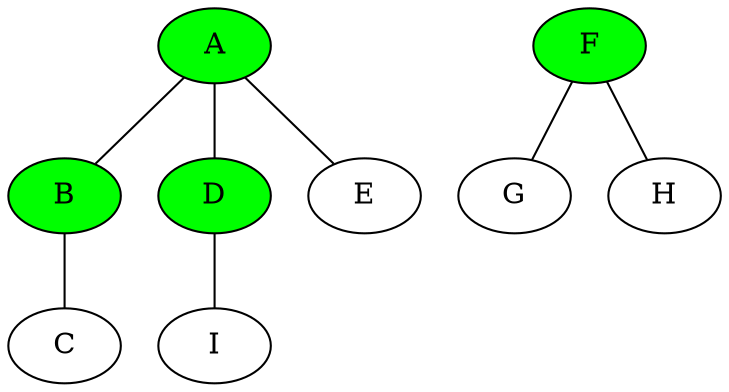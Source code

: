 graph G { 
A
A -- B
A -- D
A -- E
B
B -- C
C
D
D -- I
E
F
F -- G
F -- H
G
H
I
A [fillcolor=green,style=filled]
B [fillcolor=green,style=filled]
D [fillcolor=green,style=filled]
F [fillcolor=green,style=filled]
}